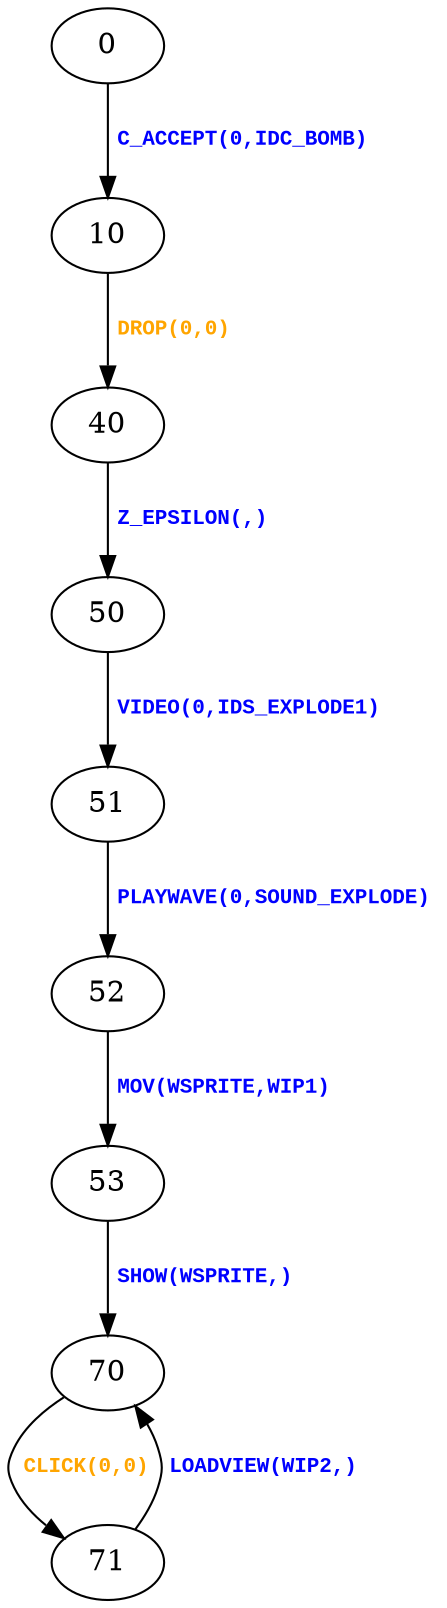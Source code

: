 digraph {
 node [shape=oval];
"0" -> "10"[fontcolor=blue, label=< <table border="0"><tr><td><font face="Courier New" point-size="10"><b>C_ACCEPT(0,IDC_BOMB)<br align="left"/></b></font></td></tr>
</table>>];
"10" -> "40"[fontcolor=orange, label=< <table border="0"><tr><td><font face="Courier New" point-size="10"><b>DROP(0,0)<br align="left"/></b></font></td></tr>
</table>>];
"40" -> "50"[fontcolor=blue, label=< <table border="0"><tr><td><font face="Courier New" point-size="10"><b>Z_EPSILON(,)<br align="left"/></b></font></td></tr>
</table>>];
"50" -> "51"[fontcolor=blue, label=< <table border="0"><tr><td><font face="Courier New" point-size="10"><b>VIDEO(0,IDS_EXPLODE1)<br align="left"/></b></font></td></tr>
</table>>];
"51" -> "52"[fontcolor=blue, label=< <table border="0"><tr><td><font face="Courier New" point-size="10"><b>PLAYWAVE(0,SOUND_EXPLODE)<br align="left"/></b></font></td></tr>
</table>>];
"52" -> "53"[fontcolor=blue, label=< <table border="0"><tr><td><font face="Courier New" point-size="10"><b>MOV(WSPRITE,WIP1)<br align="left"/></b></font></td></tr>
</table>>];
"53" -> "70"[fontcolor=blue, label=< <table border="0"><tr><td><font face="Courier New" point-size="10"><b>SHOW(WSPRITE,)<br align="left"/></b></font></td></tr>
</table>>];
"70" -> "71"[fontcolor=orange, label=< <table border="0"><tr><td><font face="Courier New" point-size="10"><b>CLICK(0,0)<br align="left"/></b></font></td></tr>
</table>>];
"71" -> "70"[fontcolor=blue, label=< <table border="0"><tr><td><font face="Courier New" point-size="10"><b>LOADVIEW(WIP2,)<br align="left"/></b></font></td></tr>
</table>>];
}
